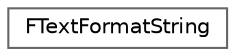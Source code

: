 digraph "Graphical Class Hierarchy"
{
 // INTERACTIVE_SVG=YES
 // LATEX_PDF_SIZE
  bgcolor="transparent";
  edge [fontname=Helvetica,fontsize=10,labelfontname=Helvetica,labelfontsize=10];
  node [fontname=Helvetica,fontsize=10,shape=box,height=0.2,width=0.4];
  rankdir="LR";
  Node0 [id="Node000000",label="FTextFormatString",height=0.2,width=0.4,color="grey40", fillcolor="white", style="filled",URL="$da/d2e/classFTextFormatString.html",tooltip="Type used as a string literal by the text formatter."];
}
